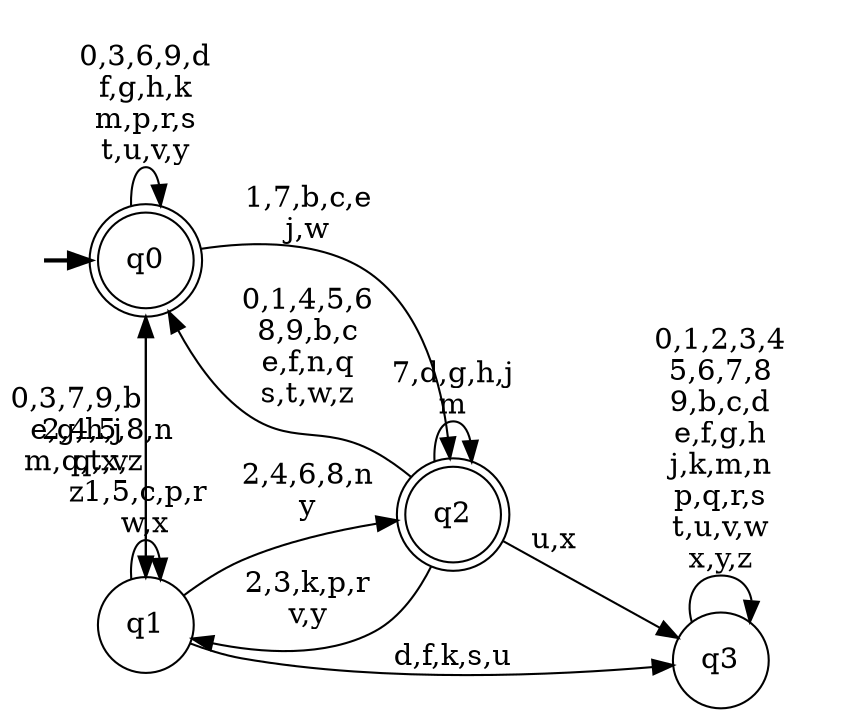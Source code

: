 digraph BlueStar {
__start0 [style = invis, shape = none, label = "", width = 0, height = 0];

rankdir=LR;
size="8,5";

s0 [style="rounded,filled", color="black", fillcolor="white" shape="doublecircle", label="q0"];
s1 [style="filled", color="black", fillcolor="white" shape="circle", label="q1"];
s2 [style="rounded,filled", color="black", fillcolor="white" shape="doublecircle", label="q2"];
s3 [style="filled", color="black", fillcolor="white" shape="circle", label="q3"];
subgraph cluster_main { 
	graph [pad=".75", ranksep="0.15", nodesep="0.15"];
	 style=invis; 
	__start0 -> s0 [penwidth=2];
}
s0 -> s0 [label="0,3,6,9,d\nf,g,h,k\nm,p,r,s\nt,u,v,y"];
s0 -> s1 [label="2,4,5,8,n\nq,x,z"];
s0 -> s2 [label="1,7,b,c,e\nj,w"];
s1 -> s0 [label="0,3,7,9,b\ne,g,h,j\nm,q,t,v\nz"];
s1 -> s1 [label="1,5,c,p,r\nw,x"];
s1 -> s2 [label="2,4,6,8,n\ny"];
s1 -> s3 [label="d,f,k,s,u"];
s2 -> s0 [label="0,1,4,5,6\n8,9,b,c\ne,f,n,q\ns,t,w,z"];
s2 -> s1 [label="2,3,k,p,r\nv,y"];
s2 -> s2 [label="7,d,g,h,j\nm"];
s2 -> s3 [label="u,x"];
s3 -> s3 [label="0,1,2,3,4\n5,6,7,8\n9,b,c,d\ne,f,g,h\nj,k,m,n\np,q,r,s\nt,u,v,w\nx,y,z"];

}